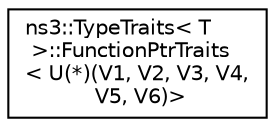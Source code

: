 digraph "Graphical Class Hierarchy"
{
 // LATEX_PDF_SIZE
  edge [fontname="Helvetica",fontsize="10",labelfontname="Helvetica",labelfontsize="10"];
  node [fontname="Helvetica",fontsize="10",shape=record];
  rankdir="LR";
  Node0 [label="ns3::TypeTraits\< T\l \>::FunctionPtrTraits\l\< U(*)(V1, V2, V3, V4,\l V5, V6)\>",height=0.2,width=0.4,color="black", fillcolor="white", style="filled",URL="$structns3_1_1_type_traits_1_1_function_ptr_traits_3_01_u_07_5_08_07_v1_00_01_v2_00_01_v3_00_01_v4_00_01_v5_00_01_v6_08_4.html",tooltip="Function pointer type."];
}
